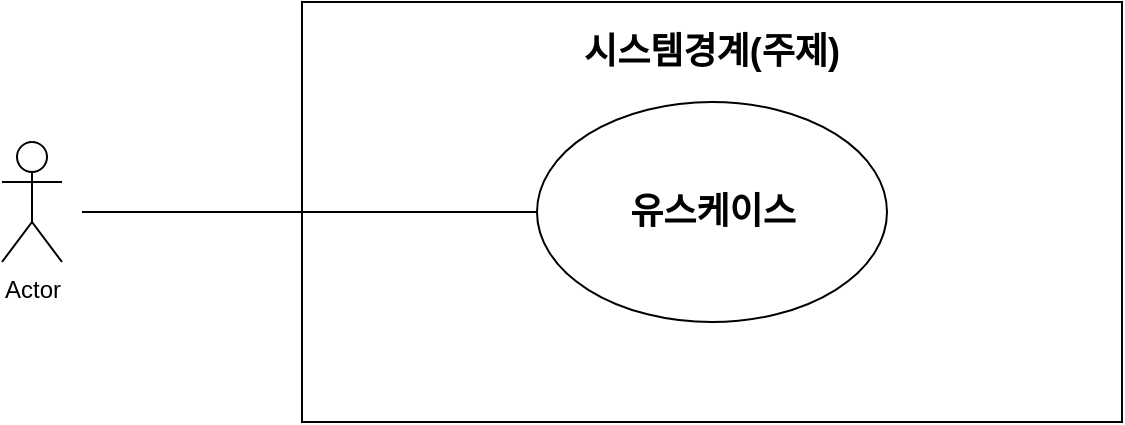 <mxfile version="20.8.21" type="github">
  <diagram name="페이지-1" id="3IkyJwx9pa-JVk1yRqCE">
    <mxGraphModel dx="1506" dy="594" grid="1" gridSize="10" guides="1" tooltips="1" connect="1" arrows="1" fold="1" page="1" pageScale="1" pageWidth="827" pageHeight="1169" math="0" shadow="0">
      <root>
        <mxCell id="0" />
        <mxCell id="1" parent="0" />
        <mxCell id="q97o4FapM_IkvxlOUpJy-2" value="" style="rounded=0;whiteSpace=wrap;html=1;" vertex="1" parent="1">
          <mxGeometry x="290" y="120" width="410" height="210" as="geometry" />
        </mxCell>
        <mxCell id="q97o4FapM_IkvxlOUpJy-3" value="Actor" style="shape=umlActor;verticalLabelPosition=bottom;verticalAlign=top;html=1;outlineConnect=0;" vertex="1" parent="1">
          <mxGeometry x="140" y="190" width="30" height="60" as="geometry" />
        </mxCell>
        <mxCell id="q97o4FapM_IkvxlOUpJy-7" style="edgeStyle=orthogonalEdgeStyle;rounded=0;orthogonalLoop=1;jettySize=auto;html=1;exitX=0;exitY=0.5;exitDx=0;exitDy=0;fontSize=18;endArrow=none;endFill=0;" edge="1" parent="1" source="q97o4FapM_IkvxlOUpJy-5">
          <mxGeometry relative="1" as="geometry">
            <mxPoint x="180" y="225" as="targetPoint" />
          </mxGeometry>
        </mxCell>
        <mxCell id="q97o4FapM_IkvxlOUpJy-5" value="&lt;b&gt;&lt;font style=&quot;font-size: 18px;&quot;&gt;유스케이스&lt;/font&gt;&lt;/b&gt;" style="ellipse;whiteSpace=wrap;html=1;" vertex="1" parent="1">
          <mxGeometry x="407.5" y="170" width="175" height="110" as="geometry" />
        </mxCell>
        <mxCell id="q97o4FapM_IkvxlOUpJy-6" value="&lt;b&gt;시스템경계(주제)&lt;/b&gt;" style="text;html=1;strokeColor=none;fillColor=none;align=center;verticalAlign=middle;whiteSpace=wrap;rounded=0;fontSize=18;" vertex="1" parent="1">
          <mxGeometry x="410" y="130" width="170" height="30" as="geometry" />
        </mxCell>
      </root>
    </mxGraphModel>
  </diagram>
</mxfile>
